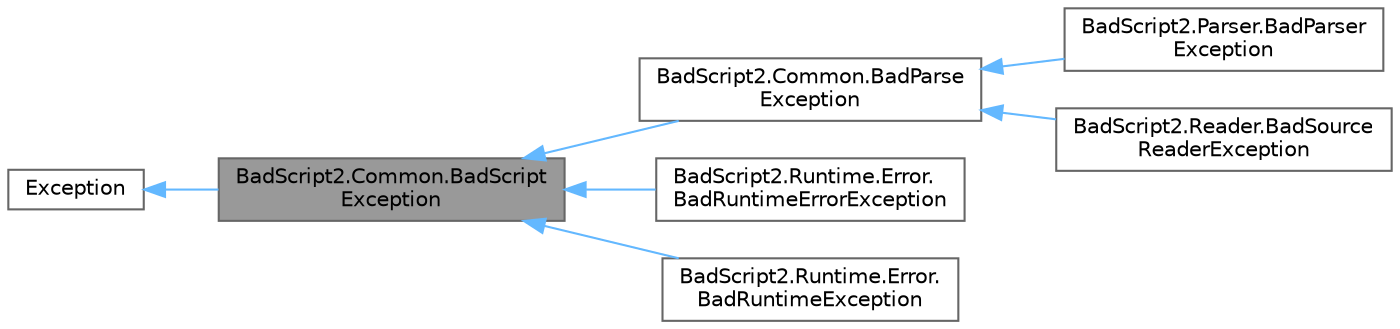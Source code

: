 digraph "BadScript2.Common.BadScriptException"
{
 // LATEX_PDF_SIZE
  bgcolor="transparent";
  edge [fontname=Helvetica,fontsize=10,labelfontname=Helvetica,labelfontsize=10];
  node [fontname=Helvetica,fontsize=10,shape=box,height=0.2,width=0.4];
  rankdir="LR";
  Node1 [id="Node000001",label="BadScript2.Common.BadScript\lException",height=0.2,width=0.4,color="gray40", fillcolor="grey60", style="filled", fontcolor="black",tooltip=" "];
  Node2 -> Node1 [id="edge1_Node000001_Node000002",dir="back",color="steelblue1",style="solid",tooltip=" "];
  Node2 [id="Node000002",label="Exception",height=0.2,width=0.4,color="gray40", fillcolor="white", style="filled",tooltip=" "];
  Node1 -> Node3 [id="edge2_Node000001_Node000003",dir="back",color="steelblue1",style="solid",tooltip=" "];
  Node3 [id="Node000003",label="BadScript2.Common.BadParse\lException",height=0.2,width=0.4,color="gray40", fillcolor="white", style="filled",URL="$class_bad_script2_1_1_common_1_1_bad_parse_exception.html",tooltip="Base Class for all BadScript Parser Exceptions."];
  Node3 -> Node4 [id="edge3_Node000003_Node000004",dir="back",color="steelblue1",style="solid",tooltip=" "];
  Node4 [id="Node000004",label="BadScript2.Parser.BadParser\lException",height=0.2,width=0.4,color="gray40", fillcolor="white", style="filled",URL="$class_bad_script2_1_1_parser_1_1_bad_parser_exception.html",tooltip="Gets Raised when a Parser Error occurs."];
  Node3 -> Node5 [id="edge4_Node000003_Node000005",dir="back",color="steelblue1",style="solid",tooltip=" "];
  Node5 [id="Node000005",label="BadScript2.Reader.BadSource\lReaderException",height=0.2,width=0.4,color="gray40", fillcolor="white", style="filled",URL="$class_bad_script2_1_1_reader_1_1_bad_source_reader_exception.html",tooltip="Gets Raised if the Reader encounters an Error."];
  Node1 -> Node6 [id="edge5_Node000001_Node000006",dir="back",color="steelblue1",style="solid",tooltip=" "];
  Node6 [id="Node000006",label="BadScript2.Runtime.Error.\lBadRuntimeErrorException",height=0.2,width=0.4,color="gray40", fillcolor="white", style="filled",URL="$class_bad_script2_1_1_runtime_1_1_error_1_1_bad_runtime_error_exception.html",tooltip="Gets thrown if the runtime encounters an error."];
  Node1 -> Node7 [id="edge6_Node000001_Node000007",dir="back",color="steelblue1",style="solid",tooltip=" "];
  Node7 [id="Node000007",label="BadScript2.Runtime.Error.\lBadRuntimeException",height=0.2,width=0.4,color="gray40", fillcolor="white", style="filled",URL="$class_bad_script2_1_1_runtime_1_1_error_1_1_bad_runtime_exception.html",tooltip="Gets thrown by the runtime."];
}
